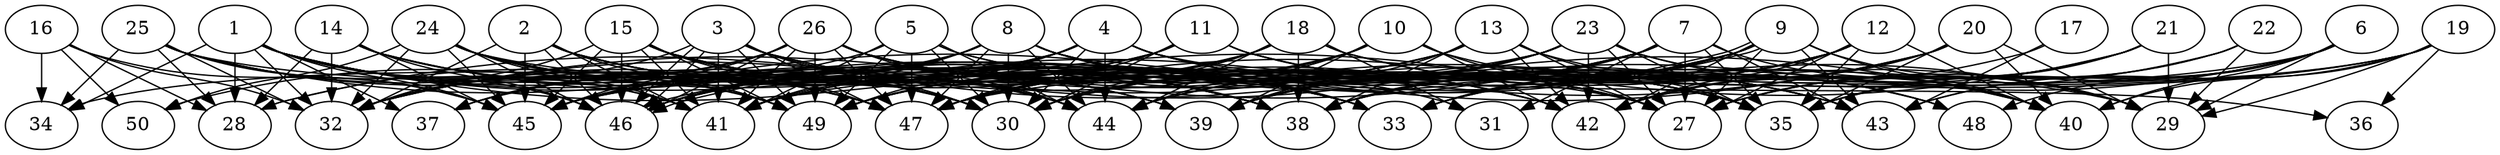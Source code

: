 // DAG automatically generated by daggen at Thu Oct  3 14:07:57 2019
// ./daggen --dot -n 50 --ccr 0.3 --fat 0.9 --regular 0.5 --density 0.6 --mindata 5242880 --maxdata 52428800 
digraph G {
  1 [size="73239893", alpha="0.02", expect_size="21971968"] 
  1 -> 27 [size ="21971968"]
  1 -> 28 [size ="21971968"]
  1 -> 32 [size ="21971968"]
  1 -> 34 [size ="21971968"]
  1 -> 37 [size ="21971968"]
  1 -> 38 [size ="21971968"]
  1 -> 39 [size ="21971968"]
  1 -> 41 [size ="21971968"]
  1 -> 44 [size ="21971968"]
  1 -> 45 [size ="21971968"]
  1 -> 46 [size ="21971968"]
  1 -> 47 [size ="21971968"]
  1 -> 49 [size ="21971968"]
  2 [size="162003627", alpha="0.15", expect_size="48601088"] 
  2 -> 32 [size ="48601088"]
  2 -> 33 [size ="48601088"]
  2 -> 38 [size ="48601088"]
  2 -> 39 [size ="48601088"]
  2 -> 41 [size ="48601088"]
  2 -> 44 [size ="48601088"]
  2 -> 45 [size ="48601088"]
  2 -> 46 [size ="48601088"]
  2 -> 49 [size ="48601088"]
  3 [size="124726613", alpha="0.00", expect_size="37417984"] 
  3 -> 30 [size ="37417984"]
  3 -> 32 [size ="37417984"]
  3 -> 35 [size ="37417984"]
  3 -> 40 [size ="37417984"]
  3 -> 41 [size ="37417984"]
  3 -> 44 [size ="37417984"]
  3 -> 46 [size ="37417984"]
  3 -> 46 [size ="37417984"]
  3 -> 47 [size ="37417984"]
  3 -> 49 [size ="37417984"]
  4 [size="21893120", alpha="0.06", expect_size="6567936"] 
  4 -> 27 [size ="6567936"]
  4 -> 28 [size ="6567936"]
  4 -> 29 [size ="6567936"]
  4 -> 30 [size ="6567936"]
  4 -> 32 [size ="6567936"]
  4 -> 35 [size ="6567936"]
  4 -> 36 [size ="6567936"]
  4 -> 41 [size ="6567936"]
  4 -> 43 [size ="6567936"]
  4 -> 44 [size ="6567936"]
  4 -> 46 [size ="6567936"]
  4 -> 49 [size ="6567936"]
  5 [size="146991787", alpha="0.01", expect_size="44097536"] 
  5 -> 27 [size ="44097536"]
  5 -> 30 [size ="44097536"]
  5 -> 37 [size ="44097536"]
  5 -> 41 [size ="44097536"]
  5 -> 43 [size ="44097536"]
  5 -> 44 [size ="44097536"]
  5 -> 47 [size ="44097536"]
  5 -> 49 [size ="44097536"]
  6 [size="19193173", alpha="0.08", expect_size="5757952"] 
  6 -> 27 [size ="5757952"]
  6 -> 29 [size ="5757952"]
  6 -> 35 [size ="5757952"]
  6 -> 38 [size ="5757952"]
  6 -> 40 [size ="5757952"]
  6 -> 43 [size ="5757952"]
  6 -> 45 [size ="5757952"]
  6 -> 48 [size ="5757952"]
  7 [size="157211307", alpha="0.01", expect_size="47163392"] 
  7 -> 27 [size ="47163392"]
  7 -> 31 [size ="47163392"]
  7 -> 32 [size ="47163392"]
  7 -> 35 [size ="47163392"]
  7 -> 38 [size ="47163392"]
  7 -> 40 [size ="47163392"]
  7 -> 43 [size ="47163392"]
  7 -> 44 [size ="47163392"]
  7 -> 46 [size ="47163392"]
  7 -> 49 [size ="47163392"]
  8 [size="51572053", alpha="0.08", expect_size="15471616"] 
  8 -> 27 [size ="15471616"]
  8 -> 30 [size ="15471616"]
  8 -> 33 [size ="15471616"]
  8 -> 35 [size ="15471616"]
  8 -> 41 [size ="15471616"]
  8 -> 42 [size ="15471616"]
  8 -> 43 [size ="15471616"]
  8 -> 44 [size ="15471616"]
  8 -> 45 [size ="15471616"]
  8 -> 46 [size ="15471616"]
  8 -> 47 [size ="15471616"]
  8 -> 50 [size ="15471616"]
  9 [size="121436160", alpha="0.15", expect_size="36430848"] 
  9 -> 27 [size ="36430848"]
  9 -> 29 [size ="36430848"]
  9 -> 33 [size ="36430848"]
  9 -> 39 [size ="36430848"]
  9 -> 40 [size ="36430848"]
  9 -> 41 [size ="36430848"]
  9 -> 42 [size ="36430848"]
  9 -> 43 [size ="36430848"]
  9 -> 46 [size ="36430848"]
  9 -> 46 [size ="36430848"]
  9 -> 47 [size ="36430848"]
  10 [size="89504427", alpha="0.01", expect_size="26851328"] 
  10 -> 27 [size ="26851328"]
  10 -> 30 [size ="26851328"]
  10 -> 39 [size ="26851328"]
  10 -> 42 [size ="26851328"]
  10 -> 44 [size ="26851328"]
  10 -> 46 [size ="26851328"]
  10 -> 47 [size ="26851328"]
  10 -> 48 [size ="26851328"]
  11 [size="167707307", alpha="0.03", expect_size="50312192"] 
  11 -> 30 [size ="50312192"]
  11 -> 32 [size ="50312192"]
  11 -> 35 [size ="50312192"]
  11 -> 37 [size ="50312192"]
  11 -> 40 [size ="50312192"]
  11 -> 43 [size ="50312192"]
  11 -> 47 [size ="50312192"]
  12 [size="23876267", alpha="0.19", expect_size="7162880"] 
  12 -> 27 [size ="7162880"]
  12 -> 30 [size ="7162880"]
  12 -> 33 [size ="7162880"]
  12 -> 35 [size ="7162880"]
  12 -> 38 [size ="7162880"]
  12 -> 39 [size ="7162880"]
  12 -> 40 [size ="7162880"]
  12 -> 42 [size ="7162880"]
  12 -> 44 [size ="7162880"]
  13 [size="145121280", alpha="0.15", expect_size="43536384"] 
  13 -> 27 [size ="43536384"]
  13 -> 32 [size ="43536384"]
  13 -> 35 [size ="43536384"]
  13 -> 38 [size ="43536384"]
  13 -> 39 [size ="43536384"]
  13 -> 42 [size ="43536384"]
  13 -> 45 [size ="43536384"]
  13 -> 48 [size ="43536384"]
  13 -> 49 [size ="43536384"]
  14 [size="146343253", alpha="0.19", expect_size="43902976"] 
  14 -> 28 [size ="43902976"]
  14 -> 30 [size ="43902976"]
  14 -> 32 [size ="43902976"]
  14 -> 33 [size ="43902976"]
  14 -> 39 [size ="43902976"]
  14 -> 45 [size ="43902976"]
  14 -> 46 [size ="43902976"]
  14 -> 47 [size ="43902976"]
  15 [size="35566933", alpha="0.03", expect_size="10670080"] 
  15 -> 30 [size ="10670080"]
  15 -> 32 [size ="10670080"]
  15 -> 33 [size ="10670080"]
  15 -> 38 [size ="10670080"]
  15 -> 41 [size ="10670080"]
  15 -> 42 [size ="10670080"]
  15 -> 45 [size ="10670080"]
  15 -> 46 [size ="10670080"]
  15 -> 47 [size ="10670080"]
  15 -> 49 [size ="10670080"]
  16 [size="41611947", alpha="0.08", expect_size="12483584"] 
  16 -> 28 [size ="12483584"]
  16 -> 32 [size ="12483584"]
  16 -> 34 [size ="12483584"]
  16 -> 45 [size ="12483584"]
  16 -> 50 [size ="12483584"]
  17 [size="107485867", alpha="0.19", expect_size="32245760"] 
  17 -> 38 [size ="32245760"]
  17 -> 43 [size ="32245760"]
  18 [size="116145493", alpha="0.14", expect_size="34843648"] 
  18 -> 29 [size ="34843648"]
  18 -> 30 [size ="34843648"]
  18 -> 31 [size ="34843648"]
  18 -> 38 [size ="34843648"]
  18 -> 44 [size ="34843648"]
  18 -> 45 [size ="34843648"]
  18 -> 47 [size ="34843648"]
  18 -> 48 [size ="34843648"]
  18 -> 49 [size ="34843648"]
  19 [size="25658027", alpha="0.00", expect_size="7697408"] 
  19 -> 29 [size ="7697408"]
  19 -> 36 [size ="7697408"]
  19 -> 40 [size ="7697408"]
  19 -> 41 [size ="7697408"]
  19 -> 43 [size ="7697408"]
  19 -> 45 [size ="7697408"]
  19 -> 47 [size ="7697408"]
  20 [size="143923200", alpha="0.08", expect_size="43176960"] 
  20 -> 29 [size ="43176960"]
  20 -> 35 [size ="43176960"]
  20 -> 38 [size ="43176960"]
  20 -> 40 [size ="43176960"]
  20 -> 41 [size ="43176960"]
  20 -> 42 [size ="43176960"]
  20 -> 45 [size ="43176960"]
  21 [size="154074453", alpha="0.03", expect_size="46222336"] 
  21 -> 27 [size ="46222336"]
  21 -> 29 [size ="46222336"]
  21 -> 33 [size ="46222336"]
  21 -> 35 [size ="46222336"]
  21 -> 42 [size ="46222336"]
  21 -> 47 [size ="46222336"]
  22 [size="17674240", alpha="0.16", expect_size="5302272"] 
  22 -> 27 [size ="5302272"]
  22 -> 29 [size ="5302272"]
  22 -> 33 [size ="5302272"]
  22 -> 35 [size ="5302272"]
  23 [size="167028053", alpha="0.03", expect_size="50108416"] 
  23 -> 27 [size ="50108416"]
  23 -> 28 [size ="50108416"]
  23 -> 29 [size ="50108416"]
  23 -> 30 [size ="50108416"]
  23 -> 34 [size ="50108416"]
  23 -> 35 [size ="50108416"]
  23 -> 39 [size ="50108416"]
  23 -> 40 [size ="50108416"]
  23 -> 42 [size ="50108416"]
  23 -> 44 [size ="50108416"]
  23 -> 49 [size ="50108416"]
  24 [size="130177707", alpha="0.10", expect_size="39053312"] 
  24 -> 29 [size ="39053312"]
  24 -> 32 [size ="39053312"]
  24 -> 33 [size ="39053312"]
  24 -> 38 [size ="39053312"]
  24 -> 41 [size ="39053312"]
  24 -> 45 [size ="39053312"]
  24 -> 46 [size ="39053312"]
  24 -> 47 [size ="39053312"]
  24 -> 49 [size ="39053312"]
  24 -> 50 [size ="39053312"]
  25 [size="123333973", alpha="0.14", expect_size="37000192"] 
  25 -> 27 [size ="37000192"]
  25 -> 28 [size ="37000192"]
  25 -> 30 [size ="37000192"]
  25 -> 32 [size ="37000192"]
  25 -> 34 [size ="37000192"]
  25 -> 38 [size ="37000192"]
  25 -> 41 [size ="37000192"]
  25 -> 45 [size ="37000192"]
  25 -> 47 [size ="37000192"]
  26 [size="143568213", alpha="0.18", expect_size="43070464"] 
  26 -> 31 [size ="43070464"]
  26 -> 32 [size ="43070464"]
  26 -> 33 [size ="43070464"]
  26 -> 35 [size ="43070464"]
  26 -> 37 [size ="43070464"]
  26 -> 38 [size ="43070464"]
  26 -> 41 [size ="43070464"]
  26 -> 42 [size ="43070464"]
  26 -> 44 [size ="43070464"]
  26 -> 45 [size ="43070464"]
  26 -> 46 [size ="43070464"]
  26 -> 47 [size ="43070464"]
  26 -> 49 [size ="43070464"]
  27 [size="48175787", alpha="0.20", expect_size="14452736"] 
  28 [size="43083093", alpha="0.06", expect_size="12924928"] 
  29 [size="155968853", alpha="0.05", expect_size="46790656"] 
  30 [size="158211413", alpha="0.14", expect_size="47463424"] 
  31 [size="63767893", alpha="0.02", expect_size="19130368"] 
  32 [size="85695147", alpha="0.10", expect_size="25708544"] 
  33 [size="53944320", alpha="0.15", expect_size="16183296"] 
  34 [size="75772587", alpha="0.16", expect_size="22731776"] 
  35 [size="155596800", alpha="0.19", expect_size="46679040"] 
  36 [size="108356267", alpha="0.06", expect_size="32506880"] 
  37 [size="93057707", alpha="0.04", expect_size="27917312"] 
  38 [size="92153173", alpha="0.14", expect_size="27645952"] 
  39 [size="139738453", alpha="0.06", expect_size="41921536"] 
  40 [size="25200640", alpha="0.13", expect_size="7560192"] 
  41 [size="135144107", alpha="0.18", expect_size="40543232"] 
  42 [size="147944107", alpha="0.03", expect_size="44383232"] 
  43 [size="69997227", alpha="0.07", expect_size="20999168"] 
  44 [size="28951893", alpha="0.05", expect_size="8685568"] 
  45 [size="153678507", alpha="0.17", expect_size="46103552"] 
  46 [size="147698347", alpha="0.05", expect_size="44309504"] 
  47 [size="35150507", alpha="0.16", expect_size="10545152"] 
  48 [size="63324160", alpha="0.11", expect_size="18997248"] 
  49 [size="173615787", alpha="0.04", expect_size="52084736"] 
  50 [size="59624107", alpha="0.14", expect_size="17887232"] 
}
